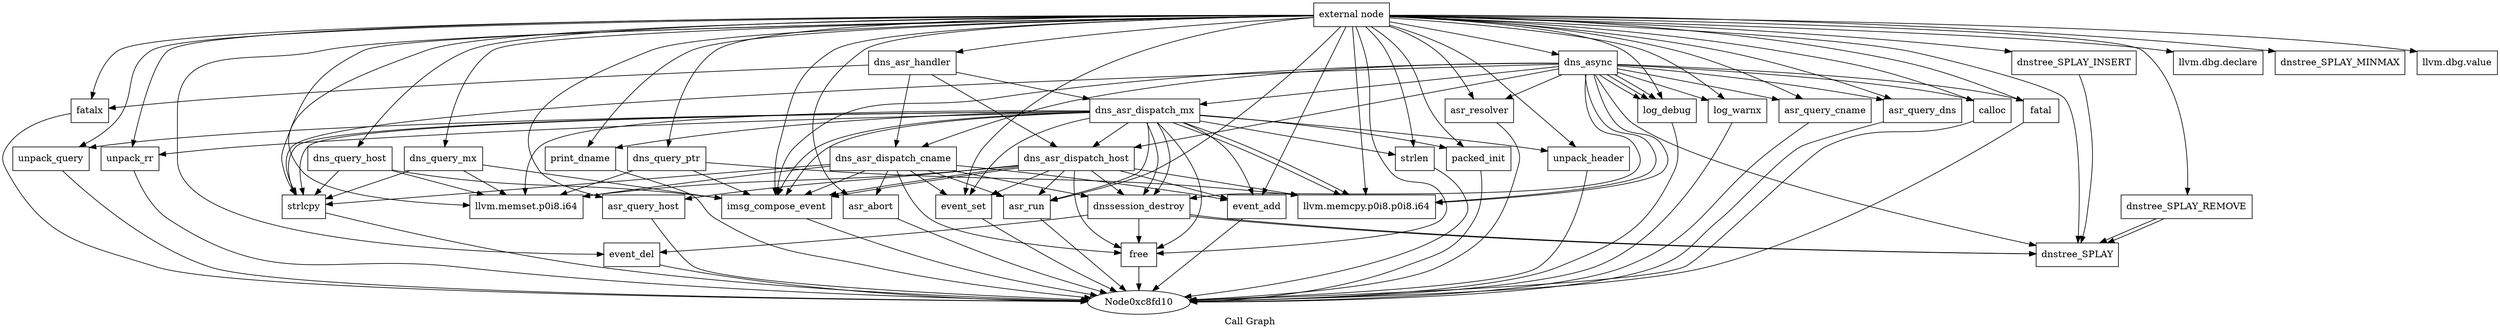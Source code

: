 digraph "Call Graph" {
	label="Call Graph";

	Node0xc8fce0 [shape=record,label="{external node}"];
	Node0xc8fce0 -> Node0xc8fd40;
	Node0xc8fce0 -> Node0xc8fe30;
	Node0xc8fce0 -> Node0xc8fda0;
	Node0xc8fce0 -> Node0xc8fe00;
	Node0xc8fce0 -> Node0xc8fdd0;
	Node0xc8fce0 -> Node0xc00780;
	Node0xc8fce0 -> Node0xc000f0;
	Node0xc8fce0 -> Node0xbff9c0;
	Node0xc8fce0 -> Node0xc0cd10;
	Node0xc8fce0 -> Node0xbf7db0;
	Node0xc8fce0 -> Node0xbfcf30;
	Node0xc8fce0 -> Node0xcc00b0;
	Node0xc8fce0 -> Node0xc003a0;
	Node0xc8fce0 -> Node0xc00670;
	Node0xc8fce0 -> Node0xc01160;
	Node0xc8fce0 -> Node0xbffb70;
	Node0xc8fce0 -> Node0xcb3720;
	Node0xc8fce0 -> Node0xbf7c10;
	Node0xc8fce0 -> Node0xbf7e00;
	Node0xc8fce0 -> Node0xbf7ff0;
	Node0xc8fce0 -> Node0xbff790;
	Node0xc8fce0 -> Node0xbf7f90;
	Node0xc8fce0 -> Node0xbffb30;
	Node0xc8fce0 -> Node0xbf80f0;
	Node0xc8fce0 -> Node0xbffaa0;
	Node0xc8fce0 -> Node0xbf7a60;
	Node0xc8fce0 -> Node0xbf8060;
	Node0xc8fce0 -> Node0xbf7a90;
	Node0xc8fce0 -> Node0xbf8550;
	Node0xc8fce0 -> Node0xbfffe0;
	Node0xc8fce0 -> Node0xbffbf0;
	Node0xc8fce0 -> Node0xbffc60;
	Node0xc8fce0 -> Node0xbffcd0;
	Node0xc8fce0 -> Node0xbffd40;
	Node0xc8fce0 -> Node0xbf7be0;
	Node0xc8fce0 -> Node0xbf9d40;
	Node0xbf9d40 [shape=record,label="{llvm.dbg.value}"];
	Node0xbf7be0 [shape=record,label="{strlen}"];
	Node0xbf7be0 -> Node0xc8fd10;
	Node0xbffb30 [shape=record,label="{asr_run}"];
	Node0xbffb30 -> Node0xc8fd10;
	Node0xbf7ff0 [shape=record,label="{free}"];
	Node0xbf7ff0 -> Node0xc8fd10;
	Node0xbf80f0 [shape=record,label="{asr_abort}"];
	Node0xbf80f0 -> Node0xc8fd10;
	Node0xbf7a90 [shape=record,label="{fatalx}"];
	Node0xbf7a90 -> Node0xc8fd10;
	Node0xbf8550 [shape=record,label="{asr_query_host}"];
	Node0xbf8550 -> Node0xc8fd10;
	Node0xbffaa0 [shape=record,label="{event_set}"];
	Node0xbffaa0 -> Node0xc8fd10;
	Node0xbff790 [shape=record,label="{calloc}"];
	Node0xbff790 -> Node0xc8fd10;
	Node0xbf7f90 [shape=record,label="{fatal}"];
	Node0xbf7f90 -> Node0xc8fd10;
	Node0xbff9c0 [shape=record,label="{llvm.memcpy.p0i8.p0i8.i64}"];
	Node0xc0cd10 [shape=record,label="{dns_async}"];
	Node0xc0cd10 -> Node0xbf7db0;
	Node0xc0cd10 -> Node0xbfcf30;
	Node0xc0cd10 -> Node0xbff790;
	Node0xc0cd10 -> Node0xbf7f90;
	Node0xc0cd10 -> Node0xbff9c0;
	Node0xc0cd10 -> Node0xbffb70;
	Node0xc0cd10 -> Node0xbff9c0;
	Node0xc0cd10 -> Node0xc8fe00;
	Node0xc0cd10 -> Node0xbfae80;
	Node0xc0cd10 -> Node0xcc00b0;
	Node0xc0cd10 -> Node0xc003a0;
	Node0xc0cd10 -> Node0xbf7f00;
	Node0xc0cd10 -> Node0xc00670;
	Node0xc0cd10 -> Node0xc003a0;
	Node0xc0cd10 -> Node0xc006e0;
	Node0xc0cd10 -> Node0xc003a0;
	Node0xc0cd10 -> Node0xbf84f0;
	Node0xc0cd10 -> Node0xc8fdd0;
	Node0xc8fd40 [shape=record,label="{dns_query_host}"];
	Node0xc8fd40 -> Node0xc8fda0;
	Node0xc8fd40 -> Node0xc8fe00;
	Node0xc8fd40 -> Node0xc8fdd0;
	Node0xc8fe30 [shape=record,label="{llvm.dbg.declare}"];
	Node0xc8fda0 [shape=record,label="{llvm.memset.p0i8.i64}"];
	Node0xc8fe00 [shape=record,label="{strlcpy}"];
	Node0xc8fe00 -> Node0xc8fd10;
	Node0xc8fdd0 [shape=record,label="{imsg_compose_event}"];
	Node0xc8fdd0 -> Node0xc8fd10;
	Node0xc00780 [shape=record,label="{dns_query_mx}"];
	Node0xc00780 -> Node0xc8fda0;
	Node0xc00780 -> Node0xc8fe00;
	Node0xc00780 -> Node0xc8fdd0;
	Node0xc000f0 [shape=record,label="{dns_query_ptr}"];
	Node0xc000f0 -> Node0xc8fda0;
	Node0xc000f0 -> Node0xbff9c0;
	Node0xc000f0 -> Node0xc8fdd0;
	Node0xbfffe0 [shape=record,label="{packed_init}"];
	Node0xbfffe0 -> Node0xc8fd10;
	Node0xbffbf0 [shape=record,label="{unpack_header}"];
	Node0xbffbf0 -> Node0xc8fd10;
	Node0xbffc60 [shape=record,label="{unpack_query}"];
	Node0xbffc60 -> Node0xc8fd10;
	Node0xbffcd0 [shape=record,label="{unpack_rr}"];
	Node0xbffcd0 -> Node0xc8fd10;
	Node0xbf7db0 [shape=record,label="{asr_resolver}"];
	Node0xbf7db0 -> Node0xc8fd10;
	Node0xbfcf30 [shape=record,label="{log_warnx}"];
	Node0xbfcf30 -> Node0xc8fd10;
	Node0xbfae80 [shape=record,label="{dns_asr_dispatch_host}"];
	Node0xbfae80 -> Node0xc8fdd0;
	Node0xbfae80 -> Node0xbf84f0;
	Node0xbfae80 -> Node0xbf8550;
	Node0xbfae80 -> Node0xbffb30;
	Node0xbfae80 -> Node0xbf7ff0;
	Node0xbfae80 -> Node0xbff9c0;
	Node0xbfae80 -> Node0xc8fdd0;
	Node0xbfae80 -> Node0xc8fda0;
	Node0xbfae80 -> Node0xbffaa0;
	Node0xbfae80 -> Node0xbf8060;
	Node0xcc00b0 [shape=record,label="{asr_query_cname}"];
	Node0xcc00b0 -> Node0xc8fd10;
	Node0xc003a0 [shape=record,label="{log_debug}"];
	Node0xc003a0 -> Node0xc8fd10;
	Node0xbf7f00 [shape=record,label="{dns_asr_dispatch_cname}"];
	Node0xbf7f00 -> Node0xbffb30;
	Node0xbf7f00 -> Node0xc8fda0;
	Node0xbf7f00 -> Node0xbffaa0;
	Node0xbf7f00 -> Node0xbf8060;
	Node0xbf7f00 -> Node0xc8fe00;
	Node0xbf7f00 -> Node0xbf80f0;
	Node0xbf7f00 -> Node0xbf7ff0;
	Node0xbf7f00 -> Node0xc8fdd0;
	Node0xbf7f00 -> Node0xbf84f0;
	Node0xc00670 [shape=record,label="{asr_query_dns}"];
	Node0xc00670 -> Node0xc8fd10;
	Node0xc006e0 [shape=record,label="{dns_asr_dispatch_mx}"];
	Node0xc006e0 -> Node0xbffb30;
	Node0xc006e0 -> Node0xc8fda0;
	Node0xc006e0 -> Node0xbffaa0;
	Node0xc006e0 -> Node0xbf8060;
	Node0xc006e0 -> Node0xc8fdd0;
	Node0xc006e0 -> Node0xbf84f0;
	Node0xc006e0 -> Node0xbfffe0;
	Node0xc006e0 -> Node0xbffbf0;
	Node0xc006e0 -> Node0xbffc60;
	Node0xc006e0 -> Node0xc8fdd0;
	Node0xc006e0 -> Node0xbf84f0;
	Node0xc006e0 -> Node0xbff9c0;
	Node0xc006e0 -> Node0xc8fe00;
	Node0xc006e0 -> Node0xbffcd0;
	Node0xc006e0 -> Node0xbffd40;
	Node0xc006e0 -> Node0xbf7be0;
	Node0xc006e0 -> Node0xbff9c0;
	Node0xc006e0 -> Node0xc8fe00;
	Node0xc006e0 -> Node0xbf7ff0;
	Node0xc006e0 -> Node0xbfae80;
	Node0xbf84f0 [shape=record,label="{dnssession_destroy}"];
	Node0xbf84f0 -> Node0xbffb70;
	Node0xbf84f0 -> Node0xbffb70;
	Node0xbf84f0 -> Node0xbf7e00;
	Node0xbf84f0 -> Node0xbf7ff0;
	Node0xc01160 [shape=record,label="{dnstree_SPLAY_INSERT}"];
	Node0xc01160 -> Node0xbffb70;
	Node0xbffb70 [shape=record,label="{dnstree_SPLAY}"];
	Node0xcb3720 [shape=record,label="{dnstree_SPLAY_REMOVE}"];
	Node0xcb3720 -> Node0xbffb70;
	Node0xcb3720 -> Node0xbffb70;
	Node0xbf7c10 [shape=record,label="{dnstree_SPLAY_MINMAX}"];
	Node0xbf7e00 [shape=record,label="{event_del}"];
	Node0xbf7e00 -> Node0xc8fd10;
	Node0xbf7a60 [shape=record,label="{dns_asr_handler}"];
	Node0xbf7a60 -> Node0xbfae80;
	Node0xbf7a60 -> Node0xbf7f00;
	Node0xbf7a60 -> Node0xc006e0;
	Node0xbf7a60 -> Node0xbf7a90;
	Node0xbf8060 [shape=record,label="{event_add}"];
	Node0xbf8060 -> Node0xc8fd10;
	Node0xbffd40 [shape=record,label="{print_dname}"];
	Node0xbffd40 -> Node0xc8fd10;
}
